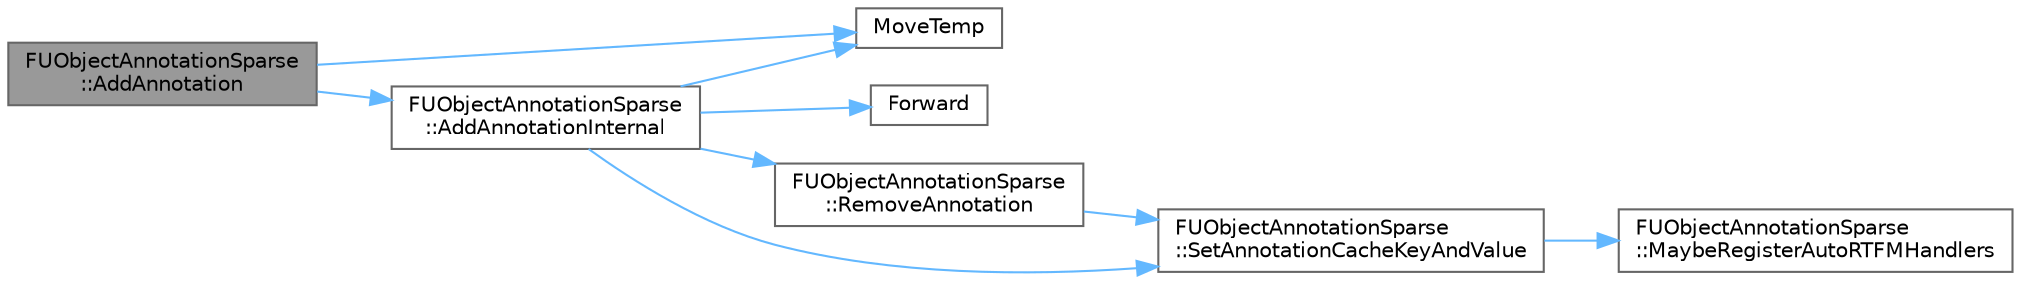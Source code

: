 digraph "FUObjectAnnotationSparse::AddAnnotation"
{
 // INTERACTIVE_SVG=YES
 // LATEX_PDF_SIZE
  bgcolor="transparent";
  edge [fontname=Helvetica,fontsize=10,labelfontname=Helvetica,labelfontsize=10];
  node [fontname=Helvetica,fontsize=10,shape=box,height=0.2,width=0.4];
  rankdir="LR";
  Node1 [id="Node000001",label="FUObjectAnnotationSparse\l::AddAnnotation",height=0.2,width=0.4,color="gray40", fillcolor="grey60", style="filled", fontcolor="black",tooltip="Add an annotation to the annotation list."];
  Node1 -> Node2 [id="edge1_Node000001_Node000002",color="steelblue1",style="solid",tooltip=" "];
  Node2 [id="Node000002",label="FUObjectAnnotationSparse\l::AddAnnotationInternal",height=0.2,width=0.4,color="grey40", fillcolor="white", style="filled",URL="$d3/d28/classFUObjectAnnotationSparse.html#a86afa5a36dad75ffe100ea6308defd93",tooltip=" "];
  Node2 -> Node3 [id="edge2_Node000002_Node000003",color="steelblue1",style="solid",tooltip=" "];
  Node3 [id="Node000003",label="Forward",height=0.2,width=0.4,color="grey40", fillcolor="white", style="filled",URL="$d4/d24/UnrealTemplate_8h.html#a68f280c1d561a8899a1e9e3ea8405d00",tooltip="Forward will cast a reference to an rvalue reference."];
  Node2 -> Node4 [id="edge3_Node000002_Node000004",color="steelblue1",style="solid",tooltip=" "];
  Node4 [id="Node000004",label="MoveTemp",height=0.2,width=0.4,color="grey40", fillcolor="white", style="filled",URL="$d4/d24/UnrealTemplate_8h.html#ad5e6c049aeb9c9115fec514ba581dbb6",tooltip="MoveTemp will cast a reference to an rvalue reference."];
  Node2 -> Node5 [id="edge4_Node000002_Node000005",color="steelblue1",style="solid",tooltip=" "];
  Node5 [id="Node000005",label="FUObjectAnnotationSparse\l::RemoveAnnotation",height=0.2,width=0.4,color="grey40", fillcolor="white", style="filled",URL="$d3/d28/classFUObjectAnnotationSparse.html#aaae3f2e23f0cf3ef0f157e1a00077537",tooltip="Removes an annotation from the annotation list."];
  Node5 -> Node6 [id="edge5_Node000005_Node000006",color="steelblue1",style="solid",tooltip=" "];
  Node6 [id="Node000006",label="FUObjectAnnotationSparse\l::SetAnnotationCacheKeyAndValue",height=0.2,width=0.4,color="grey40", fillcolor="white", style="filled",URL="$d3/d28/classFUObjectAnnotationSparse.html#afb7677bea5d011712a15f515d0ec86fb",tooltip=" "];
  Node6 -> Node7 [id="edge6_Node000006_Node000007",color="steelblue1",style="solid",tooltip=" "];
  Node7 [id="Node000007",label="FUObjectAnnotationSparse\l::MaybeRegisterAutoRTFMHandlers",height=0.2,width=0.4,color="grey40", fillcolor="white", style="filled",URL="$d3/d28/classFUObjectAnnotationSparse.html#a0022e0218eda7b092881626dd52de209",tooltip=" "];
  Node2 -> Node6 [id="edge7_Node000002_Node000006",color="steelblue1",style="solid",tooltip=" "];
  Node1 -> Node4 [id="edge8_Node000001_Node000004",color="steelblue1",style="solid",tooltip=" "];
}
